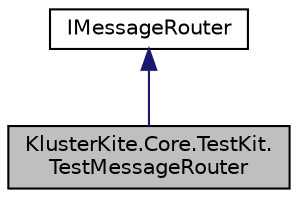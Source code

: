 digraph "KlusterKite.Core.TestKit.TestMessageRouter"
{
  edge [fontname="Helvetica",fontsize="10",labelfontname="Helvetica",labelfontsize="10"];
  node [fontname="Helvetica",fontsize="10",shape=record];
  Node0 [label="KlusterKite.Core.TestKit.\lTestMessageRouter",height=0.2,width=0.4,color="black", fillcolor="grey75", style="filled", fontcolor="black"];
  Node1 -> Node0 [dir="back",color="midnightblue",fontsize="10",style="solid",fontname="Helvetica"];
  Node1 [label="IMessageRouter",height=0.2,width=0.4,color="black", fillcolor="white", style="filled",URL="$interface_kluster_kite_1_1_core_1_1_i_message_router.html",tooltip="Base class to route messages. Used to give possibility to create routing mocks "];
}
